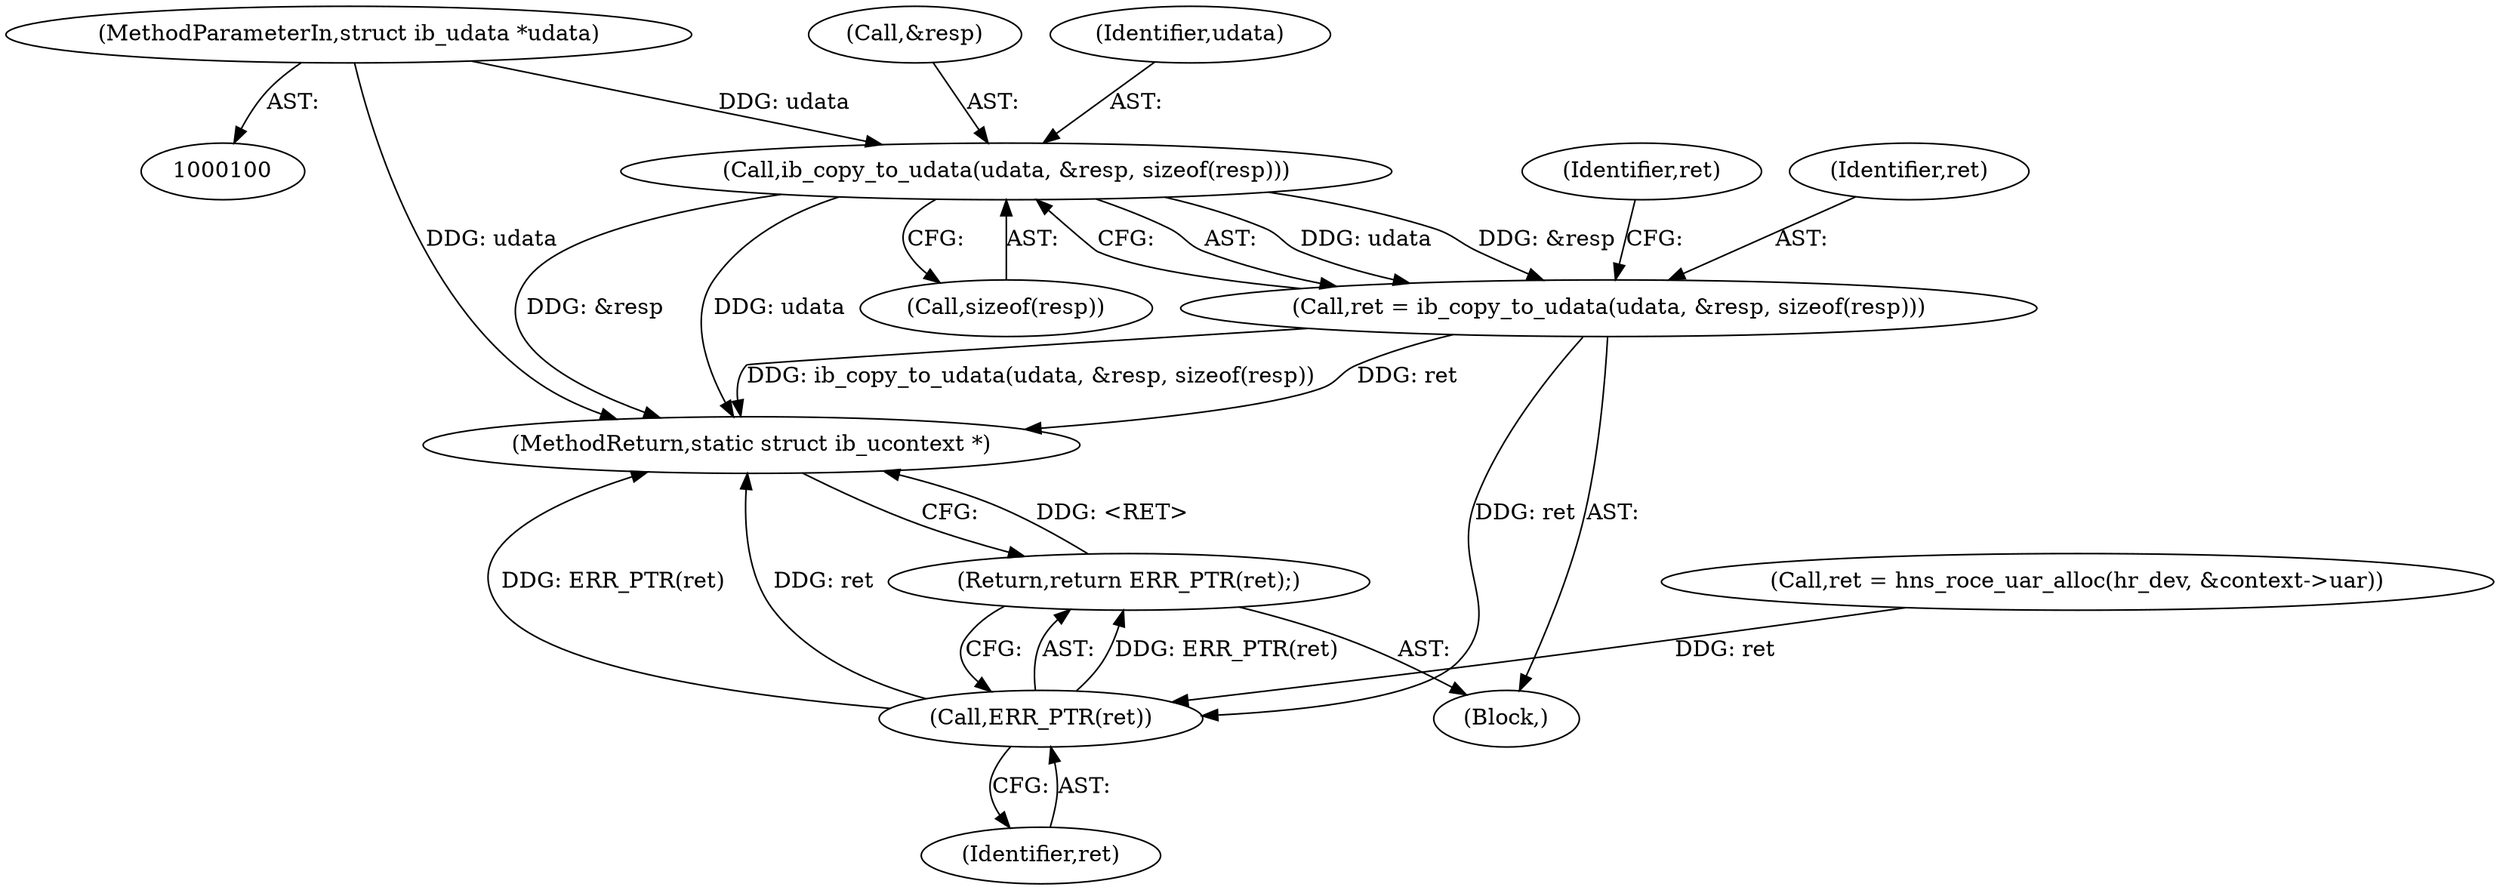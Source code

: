 digraph "0_linux_df7e40425813c50cd252e6f5e348a81ef1acae56@API" {
"1000170" [label="(Call,ib_copy_to_udata(udata, &resp, sizeof(resp)))"];
"1000102" [label="(MethodParameterIn,struct ib_udata *udata)"];
"1000168" [label="(Call,ret = ib_copy_to_udata(udata, &resp, sizeof(resp)))"];
"1000195" [label="(Call,ERR_PTR(ret))"];
"1000194" [label="(Return,return ERR_PTR(ret);)"];
"1000103" [label="(Block,)"];
"1000196" [label="(Identifier,ret)"];
"1000194" [label="(Return,return ERR_PTR(ret);)"];
"1000170" [label="(Call,ib_copy_to_udata(udata, &resp, sizeof(resp)))"];
"1000177" [label="(Identifier,ret)"];
"1000172" [label="(Call,&resp)"];
"1000197" [label="(MethodReturn,static struct ib_ucontext *)"];
"1000195" [label="(Call,ERR_PTR(ret))"];
"1000168" [label="(Call,ret = ib_copy_to_udata(udata, &resp, sizeof(resp)))"];
"1000174" [label="(Call,sizeof(resp))"];
"1000169" [label="(Identifier,ret)"];
"1000102" [label="(MethodParameterIn,struct ib_udata *udata)"];
"1000138" [label="(Call,ret = hns_roce_uar_alloc(hr_dev, &context->uar))"];
"1000171" [label="(Identifier,udata)"];
"1000170" -> "1000168"  [label="AST: "];
"1000170" -> "1000174"  [label="CFG: "];
"1000171" -> "1000170"  [label="AST: "];
"1000172" -> "1000170"  [label="AST: "];
"1000174" -> "1000170"  [label="AST: "];
"1000168" -> "1000170"  [label="CFG: "];
"1000170" -> "1000197"  [label="DDG: &resp"];
"1000170" -> "1000197"  [label="DDG: udata"];
"1000170" -> "1000168"  [label="DDG: udata"];
"1000170" -> "1000168"  [label="DDG: &resp"];
"1000102" -> "1000170"  [label="DDG: udata"];
"1000102" -> "1000100"  [label="AST: "];
"1000102" -> "1000197"  [label="DDG: udata"];
"1000168" -> "1000103"  [label="AST: "];
"1000169" -> "1000168"  [label="AST: "];
"1000177" -> "1000168"  [label="CFG: "];
"1000168" -> "1000197"  [label="DDG: ret"];
"1000168" -> "1000197"  [label="DDG: ib_copy_to_udata(udata, &resp, sizeof(resp))"];
"1000168" -> "1000195"  [label="DDG: ret"];
"1000195" -> "1000194"  [label="AST: "];
"1000195" -> "1000196"  [label="CFG: "];
"1000196" -> "1000195"  [label="AST: "];
"1000194" -> "1000195"  [label="CFG: "];
"1000195" -> "1000197"  [label="DDG: ERR_PTR(ret)"];
"1000195" -> "1000197"  [label="DDG: ret"];
"1000195" -> "1000194"  [label="DDG: ERR_PTR(ret)"];
"1000138" -> "1000195"  [label="DDG: ret"];
"1000194" -> "1000103"  [label="AST: "];
"1000197" -> "1000194"  [label="CFG: "];
"1000194" -> "1000197"  [label="DDG: <RET>"];
}
